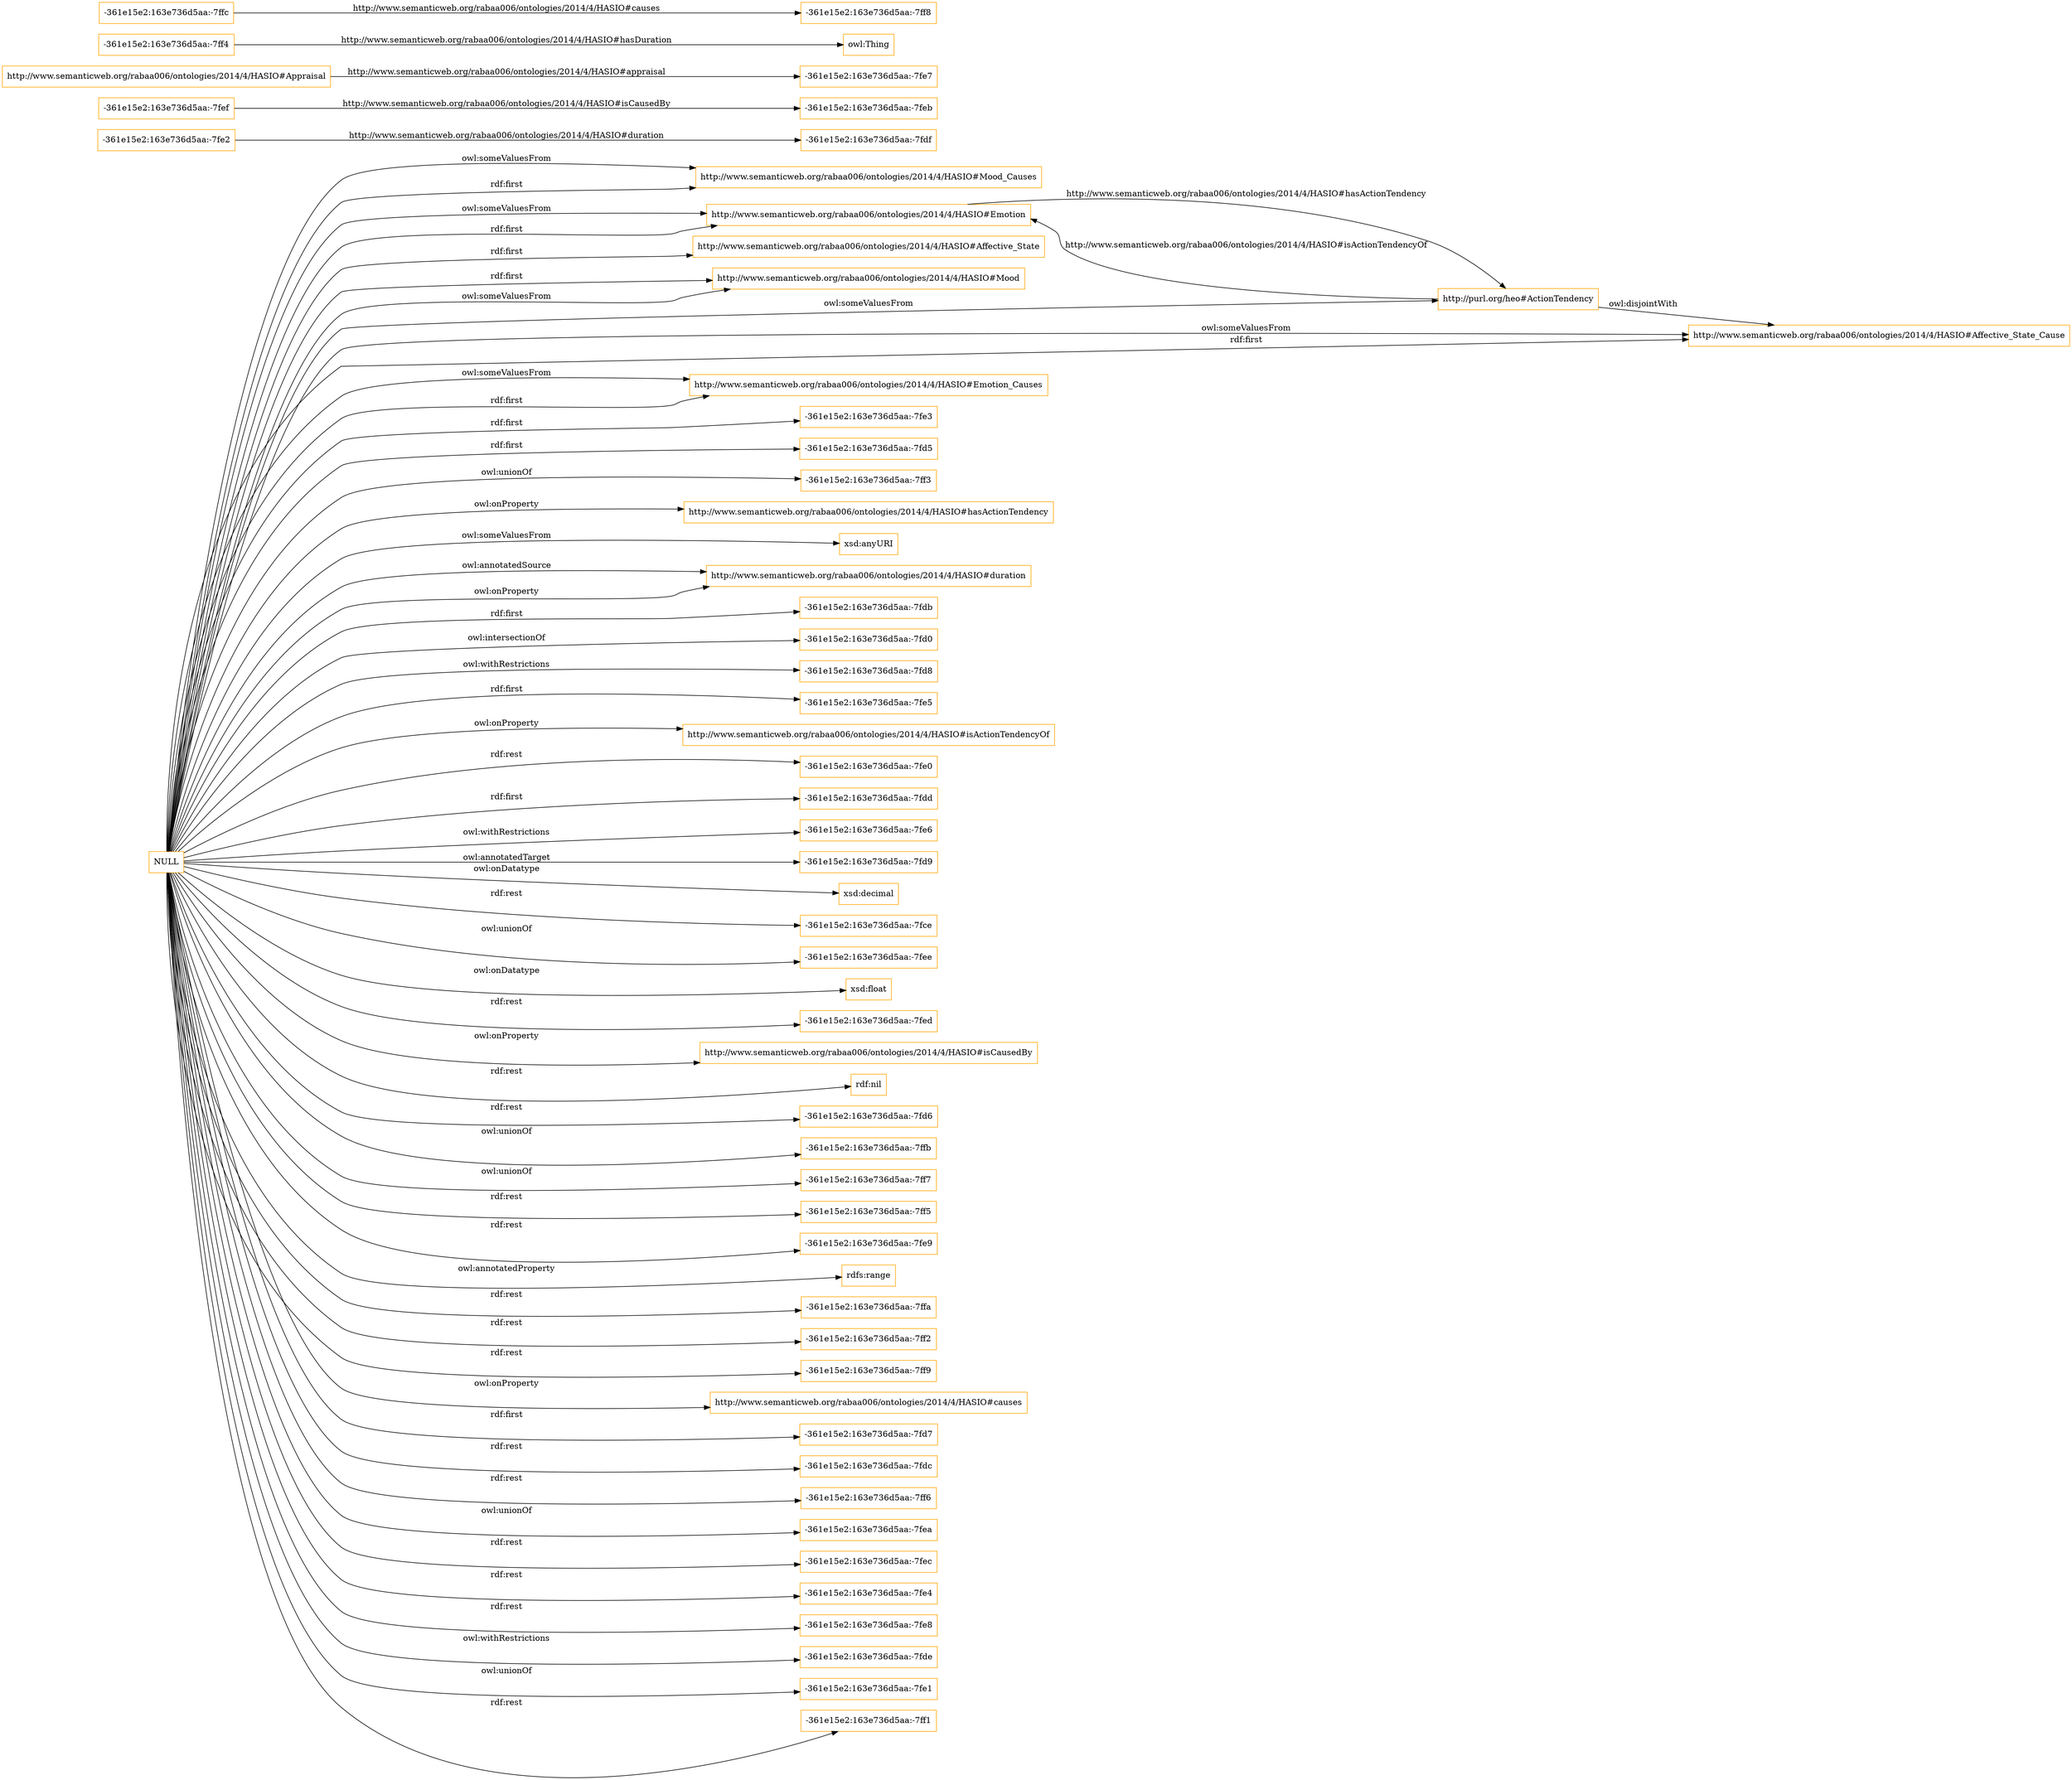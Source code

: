 digraph ar2dtool_diagram { 
rankdir=LR;
size="1501"
node [shape = rectangle, color="orange"]; "http://www.semanticweb.org/rabaa006/ontologies/2014/4/HASIO#Mood_Causes" "-361e15e2:163e736d5aa:-7fe2" "-361e15e2:163e736d5aa:-7fef" "http://www.semanticweb.org/rabaa006/ontologies/2014/4/HASIO#Emotion" "http://www.semanticweb.org/rabaa006/ontologies/2014/4/HASIO#Affective_State" "http://www.semanticweb.org/rabaa006/ontologies/2014/4/HASIO#Mood" "http://www.semanticweb.org/rabaa006/ontologies/2014/4/HASIO#Affective_State_Cause" "http://www.semanticweb.org/rabaa006/ontologies/2014/4/HASIO#Appraisal" "-361e15e2:163e736d5aa:-7ff4" "http://purl.org/heo#ActionTendency" "-361e15e2:163e736d5aa:-7feb" "http://www.semanticweb.org/rabaa006/ontologies/2014/4/HASIO#Emotion_Causes" "-361e15e2:163e736d5aa:-7ffc" "-361e15e2:163e736d5aa:-7ff8" ; /*classes style*/
	"http://purl.org/heo#ActionTendency" -> "http://www.semanticweb.org/rabaa006/ontologies/2014/4/HASIO#Affective_State_Cause" [ label = "owl:disjointWith" ];
	"NULL" -> "-361e15e2:163e736d5aa:-7fe3" [ label = "rdf:first" ];
	"NULL" -> "-361e15e2:163e736d5aa:-7fd5" [ label = "rdf:first" ];
	"NULL" -> "http://www.semanticweb.org/rabaa006/ontologies/2014/4/HASIO#Mood_Causes" [ label = "rdf:first" ];
	"NULL" -> "-361e15e2:163e736d5aa:-7ff3" [ label = "owl:unionOf" ];
	"NULL" -> "http://www.semanticweb.org/rabaa006/ontologies/2014/4/HASIO#hasActionTendency" [ label = "owl:onProperty" ];
	"NULL" -> "xsd:anyURI" [ label = "owl:someValuesFrom" ];
	"NULL" -> "http://www.semanticweb.org/rabaa006/ontologies/2014/4/HASIO#duration" [ label = "owl:onProperty" ];
	"NULL" -> "http://www.semanticweb.org/rabaa006/ontologies/2014/4/HASIO#Affective_State_Cause" [ label = "owl:someValuesFrom" ];
	"NULL" -> "-361e15e2:163e736d5aa:-7fdb" [ label = "rdf:first" ];
	"NULL" -> "-361e15e2:163e736d5aa:-7fd0" [ label = "owl:intersectionOf" ];
	"NULL" -> "-361e15e2:163e736d5aa:-7fd8" [ label = "owl:withRestrictions" ];
	"NULL" -> "-361e15e2:163e736d5aa:-7fe5" [ label = "rdf:first" ];
	"NULL" -> "http://purl.org/heo#ActionTendency" [ label = "owl:someValuesFrom" ];
	"NULL" -> "http://www.semanticweb.org/rabaa006/ontologies/2014/4/HASIO#isActionTendencyOf" [ label = "owl:onProperty" ];
	"NULL" -> "-361e15e2:163e736d5aa:-7fe0" [ label = "rdf:rest" ];
	"NULL" -> "-361e15e2:163e736d5aa:-7fdd" [ label = "rdf:first" ];
	"NULL" -> "-361e15e2:163e736d5aa:-7fe6" [ label = "owl:withRestrictions" ];
	"NULL" -> "-361e15e2:163e736d5aa:-7fd9" [ label = "owl:annotatedTarget" ];
	"NULL" -> "xsd:decimal" [ label = "owl:onDatatype" ];
	"NULL" -> "-361e15e2:163e736d5aa:-7fce" [ label = "rdf:rest" ];
	"NULL" -> "-361e15e2:163e736d5aa:-7fee" [ label = "owl:unionOf" ];
	"NULL" -> "xsd:float" [ label = "owl:onDatatype" ];
	"NULL" -> "http://www.semanticweb.org/rabaa006/ontologies/2014/4/HASIO#Mood_Causes" [ label = "owl:someValuesFrom" ];
	"NULL" -> "-361e15e2:163e736d5aa:-7fed" [ label = "rdf:rest" ];
	"NULL" -> "http://www.semanticweb.org/rabaa006/ontologies/2014/4/HASIO#isCausedBy" [ label = "owl:onProperty" ];
	"NULL" -> "rdf:nil" [ label = "rdf:rest" ];
	"NULL" -> "-361e15e2:163e736d5aa:-7fd6" [ label = "rdf:rest" ];
	"NULL" -> "-361e15e2:163e736d5aa:-7ffb" [ label = "owl:unionOf" ];
	"NULL" -> "-361e15e2:163e736d5aa:-7ff7" [ label = "owl:unionOf" ];
	"NULL" -> "-361e15e2:163e736d5aa:-7ff5" [ label = "rdf:rest" ];
	"NULL" -> "http://www.semanticweb.org/rabaa006/ontologies/2014/4/HASIO#Mood" [ label = "owl:someValuesFrom" ];
	"NULL" -> "http://www.semanticweb.org/rabaa006/ontologies/2014/4/HASIO#Emotion_Causes" [ label = "rdf:first" ];
	"NULL" -> "-361e15e2:163e736d5aa:-7fe9" [ label = "rdf:rest" ];
	"NULL" -> "rdfs:range" [ label = "owl:annotatedProperty" ];
	"NULL" -> "-361e15e2:163e736d5aa:-7ffa" [ label = "rdf:rest" ];
	"NULL" -> "http://www.semanticweb.org/rabaa006/ontologies/2014/4/HASIO#Affective_State_Cause" [ label = "rdf:first" ];
	"NULL" -> "http://www.semanticweb.org/rabaa006/ontologies/2014/4/HASIO#Emotion" [ label = "rdf:first" ];
	"NULL" -> "-361e15e2:163e736d5aa:-7ff2" [ label = "rdf:rest" ];
	"NULL" -> "-361e15e2:163e736d5aa:-7ff9" [ label = "rdf:rest" ];
	"NULL" -> "http://www.semanticweb.org/rabaa006/ontologies/2014/4/HASIO#duration" [ label = "owl:annotatedSource" ];
	"NULL" -> "http://www.semanticweb.org/rabaa006/ontologies/2014/4/HASIO#causes" [ label = "owl:onProperty" ];
	"NULL" -> "-361e15e2:163e736d5aa:-7fd7" [ label = "rdf:first" ];
	"NULL" -> "http://www.semanticweb.org/rabaa006/ontologies/2014/4/HASIO#Emotion" [ label = "owl:someValuesFrom" ];
	"NULL" -> "-361e15e2:163e736d5aa:-7fdc" [ label = "rdf:rest" ];
	"NULL" -> "-361e15e2:163e736d5aa:-7ff6" [ label = "rdf:rest" ];
	"NULL" -> "-361e15e2:163e736d5aa:-7fea" [ label = "owl:unionOf" ];
	"NULL" -> "-361e15e2:163e736d5aa:-7fec" [ label = "rdf:rest" ];
	"NULL" -> "-361e15e2:163e736d5aa:-7fe4" [ label = "rdf:rest" ];
	"NULL" -> "http://www.semanticweb.org/rabaa006/ontologies/2014/4/HASIO#Mood" [ label = "rdf:first" ];
	"NULL" -> "http://www.semanticweb.org/rabaa006/ontologies/2014/4/HASIO#Affective_State" [ label = "rdf:first" ];
	"NULL" -> "http://www.semanticweb.org/rabaa006/ontologies/2014/4/HASIO#Emotion_Causes" [ label = "owl:someValuesFrom" ];
	"NULL" -> "-361e15e2:163e736d5aa:-7fe8" [ label = "rdf:rest" ];
	"NULL" -> "-361e15e2:163e736d5aa:-7fde" [ label = "owl:withRestrictions" ];
	"NULL" -> "-361e15e2:163e736d5aa:-7fe1" [ label = "owl:unionOf" ];
	"NULL" -> "-361e15e2:163e736d5aa:-7ff1" [ label = "rdf:rest" ];
	"-361e15e2:163e736d5aa:-7fef" -> "-361e15e2:163e736d5aa:-7feb" [ label = "http://www.semanticweb.org/rabaa006/ontologies/2014/4/HASIO#isCausedBy" ];
	"http://purl.org/heo#ActionTendency" -> "http://www.semanticweb.org/rabaa006/ontologies/2014/4/HASIO#Emotion" [ label = "http://www.semanticweb.org/rabaa006/ontologies/2014/4/HASIO#isActionTendencyOf" ];
	"-361e15e2:163e736d5aa:-7ffc" -> "-361e15e2:163e736d5aa:-7ff8" [ label = "http://www.semanticweb.org/rabaa006/ontologies/2014/4/HASIO#causes" ];
	"http://www.semanticweb.org/rabaa006/ontologies/2014/4/HASIO#Appraisal" -> "-361e15e2:163e736d5aa:-7fe7" [ label = "http://www.semanticweb.org/rabaa006/ontologies/2014/4/HASIO#appraisal" ];
	"-361e15e2:163e736d5aa:-7fe2" -> "-361e15e2:163e736d5aa:-7fdf" [ label = "http://www.semanticweb.org/rabaa006/ontologies/2014/4/HASIO#duration" ];
	"-361e15e2:163e736d5aa:-7ff4" -> "owl:Thing" [ label = "http://www.semanticweb.org/rabaa006/ontologies/2014/4/HASIO#hasDuration" ];
	"http://www.semanticweb.org/rabaa006/ontologies/2014/4/HASIO#Emotion" -> "http://purl.org/heo#ActionTendency" [ label = "http://www.semanticweb.org/rabaa006/ontologies/2014/4/HASIO#hasActionTendency" ];

}
